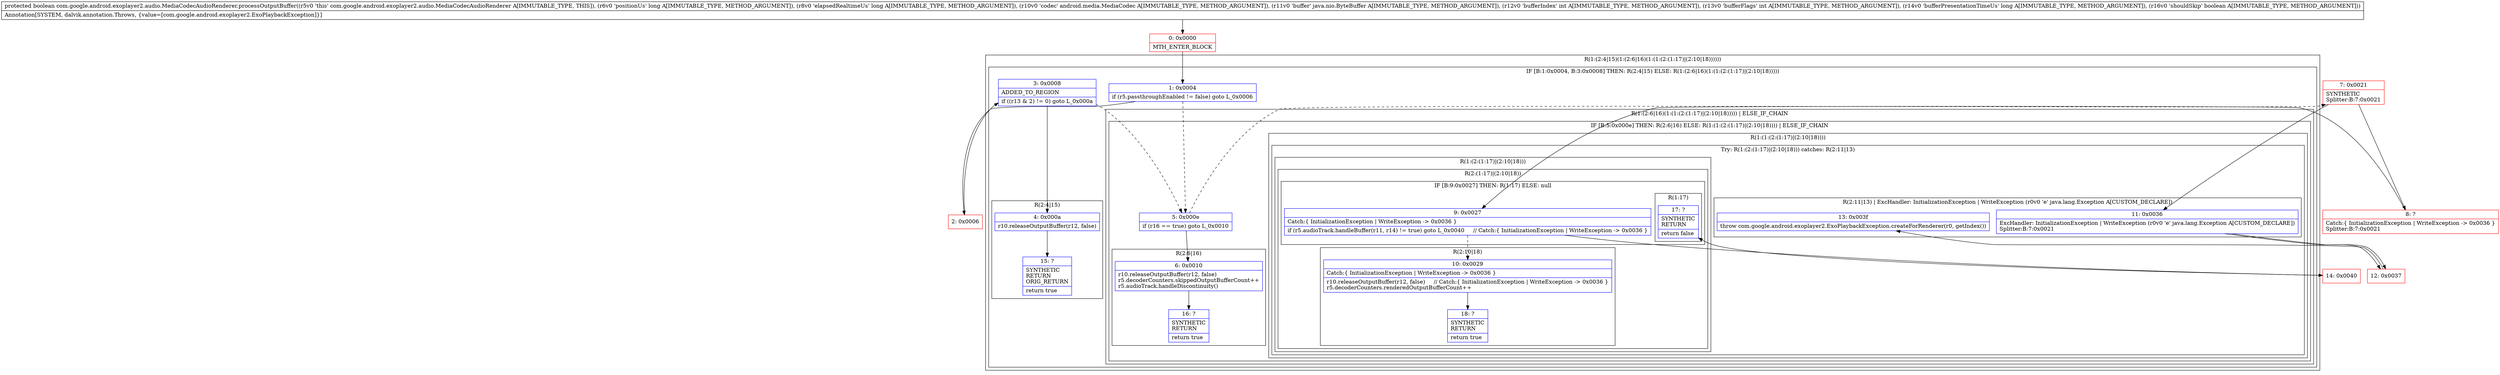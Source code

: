 digraph "CFG forcom.google.android.exoplayer2.audio.MediaCodecAudioRenderer.processOutputBuffer(JJLandroid\/media\/MediaCodec;Ljava\/nio\/ByteBuffer;IIJZ)Z" {
subgraph cluster_Region_1982044142 {
label = "R(1:(2:4|15)(1:(2:6|16)(1:(1:(2:(1:17)|(2:10|18))))))";
node [shape=record,color=blue];
subgraph cluster_IfRegion_959726423 {
label = "IF [B:1:0x0004, B:3:0x0008] THEN: R(2:4|15) ELSE: R(1:(2:6|16)(1:(1:(2:(1:17)|(2:10|18)))))";
node [shape=record,color=blue];
Node_1 [shape=record,label="{1\:\ 0x0004|if (r5.passthroughEnabled != false) goto L_0x0006\l}"];
Node_3 [shape=record,label="{3\:\ 0x0008|ADDED_TO_REGION\l|if ((r13 & 2) != 0) goto L_0x000a\l}"];
subgraph cluster_Region_818824403 {
label = "R(2:4|15)";
node [shape=record,color=blue];
Node_4 [shape=record,label="{4\:\ 0x000a|r10.releaseOutputBuffer(r12, false)\l}"];
Node_15 [shape=record,label="{15\:\ ?|SYNTHETIC\lRETURN\lORIG_RETURN\l|return true\l}"];
}
subgraph cluster_Region_330333020 {
label = "R(1:(2:6|16)(1:(1:(2:(1:17)|(2:10|18))))) | ELSE_IF_CHAIN\l";
node [shape=record,color=blue];
subgraph cluster_IfRegion_2034631203 {
label = "IF [B:5:0x000e] THEN: R(2:6|16) ELSE: R(1:(1:(2:(1:17)|(2:10|18)))) | ELSE_IF_CHAIN\l";
node [shape=record,color=blue];
Node_5 [shape=record,label="{5\:\ 0x000e|if (r16 == true) goto L_0x0010\l}"];
subgraph cluster_Region_1660147879 {
label = "R(2:6|16)";
node [shape=record,color=blue];
Node_6 [shape=record,label="{6\:\ 0x0010|r10.releaseOutputBuffer(r12, false)\lr5.decoderCounters.skippedOutputBufferCount++\lr5.audioTrack.handleDiscontinuity()\l}"];
Node_16 [shape=record,label="{16\:\ ?|SYNTHETIC\lRETURN\l|return true\l}"];
}
subgraph cluster_Region_542765302 {
label = "R(1:(1:(2:(1:17)|(2:10|18))))";
node [shape=record,color=blue];
subgraph cluster_TryCatchRegion_815994170 {
label = "Try: R(1:(2:(1:17)|(2:10|18))) catches: R(2:11|13)";
node [shape=record,color=blue];
subgraph cluster_Region_2042453527 {
label = "R(1:(2:(1:17)|(2:10|18)))";
node [shape=record,color=blue];
subgraph cluster_Region_100108135 {
label = "R(2:(1:17)|(2:10|18))";
node [shape=record,color=blue];
subgraph cluster_IfRegion_1782978927 {
label = "IF [B:9:0x0027] THEN: R(1:17) ELSE: null";
node [shape=record,color=blue];
Node_9 [shape=record,label="{9\:\ 0x0027|Catch:\{ InitializationException \| WriteException \-\> 0x0036 \}\l|if (r5.audioTrack.handleBuffer(r11, r14) != true) goto L_0x0040     \/\/ Catch:\{ InitializationException \| WriteException \-\> 0x0036 \}\l}"];
subgraph cluster_Region_1113906136 {
label = "R(1:17)";
node [shape=record,color=blue];
Node_17 [shape=record,label="{17\:\ ?|SYNTHETIC\lRETURN\l|return false\l}"];
}
}
subgraph cluster_Region_1371175013 {
label = "R(2:10|18)";
node [shape=record,color=blue];
Node_10 [shape=record,label="{10\:\ 0x0029|Catch:\{ InitializationException \| WriteException \-\> 0x0036 \}\l|r10.releaseOutputBuffer(r12, false)     \/\/ Catch:\{ InitializationException \| WriteException \-\> 0x0036 \}\lr5.decoderCounters.renderedOutputBufferCount++\l}"];
Node_18 [shape=record,label="{18\:\ ?|SYNTHETIC\lRETURN\l|return true\l}"];
}
}
}
subgraph cluster_Region_1758400906 {
label = "R(2:11|13) | ExcHandler: InitializationException \| WriteException (r0v0 'e' java.lang.Exception A[CUSTOM_DECLARE])\l";
node [shape=record,color=blue];
Node_11 [shape=record,label="{11\:\ 0x0036|ExcHandler: InitializationException \| WriteException (r0v0 'e' java.lang.Exception A[CUSTOM_DECLARE])\lSplitter:B:7:0x0021\l}"];
Node_13 [shape=record,label="{13\:\ 0x003f|throw com.google.android.exoplayer2.ExoPlaybackException.createForRenderer(r0, getIndex())\l}"];
}
}
}
}
}
}
}
subgraph cluster_Region_1758400906 {
label = "R(2:11|13) | ExcHandler: InitializationException \| WriteException (r0v0 'e' java.lang.Exception A[CUSTOM_DECLARE])\l";
node [shape=record,color=blue];
Node_11 [shape=record,label="{11\:\ 0x0036|ExcHandler: InitializationException \| WriteException (r0v0 'e' java.lang.Exception A[CUSTOM_DECLARE])\lSplitter:B:7:0x0021\l}"];
Node_13 [shape=record,label="{13\:\ 0x003f|throw com.google.android.exoplayer2.ExoPlaybackException.createForRenderer(r0, getIndex())\l}"];
}
Node_0 [shape=record,color=red,label="{0\:\ 0x0000|MTH_ENTER_BLOCK\l}"];
Node_2 [shape=record,color=red,label="{2\:\ 0x0006}"];
Node_7 [shape=record,color=red,label="{7\:\ 0x0021|SYNTHETIC\lSplitter:B:7:0x0021\l}"];
Node_8 [shape=record,color=red,label="{8\:\ ?|Catch:\{ InitializationException \| WriteException \-\> 0x0036 \}\lSplitter:B:7:0x0021\l}"];
Node_12 [shape=record,color=red,label="{12\:\ 0x0037}"];
Node_14 [shape=record,color=red,label="{14\:\ 0x0040}"];
MethodNode[shape=record,label="{protected boolean com.google.android.exoplayer2.audio.MediaCodecAudioRenderer.processOutputBuffer((r5v0 'this' com.google.android.exoplayer2.audio.MediaCodecAudioRenderer A[IMMUTABLE_TYPE, THIS]), (r6v0 'positionUs' long A[IMMUTABLE_TYPE, METHOD_ARGUMENT]), (r8v0 'elapsedRealtimeUs' long A[IMMUTABLE_TYPE, METHOD_ARGUMENT]), (r10v0 'codec' android.media.MediaCodec A[IMMUTABLE_TYPE, METHOD_ARGUMENT]), (r11v0 'buffer' java.nio.ByteBuffer A[IMMUTABLE_TYPE, METHOD_ARGUMENT]), (r12v0 'bufferIndex' int A[IMMUTABLE_TYPE, METHOD_ARGUMENT]), (r13v0 'bufferFlags' int A[IMMUTABLE_TYPE, METHOD_ARGUMENT]), (r14v0 'bufferPresentationTimeUs' long A[IMMUTABLE_TYPE, METHOD_ARGUMENT]), (r16v0 'shouldSkip' boolean A[IMMUTABLE_TYPE, METHOD_ARGUMENT]))  | Annotation[SYSTEM, dalvik.annotation.Throws, \{value=[com.google.android.exoplayer2.ExoPlaybackException]\}]\l}"];
MethodNode -> Node_0;
Node_1 -> Node_2;
Node_1 -> Node_5[style=dashed];
Node_3 -> Node_4;
Node_3 -> Node_5[style=dashed];
Node_4 -> Node_15;
Node_5 -> Node_6;
Node_5 -> Node_7[style=dashed];
Node_6 -> Node_16;
Node_9 -> Node_10[style=dashed];
Node_9 -> Node_14;
Node_10 -> Node_18;
Node_11 -> Node_12;
Node_11 -> Node_12;
Node_0 -> Node_1;
Node_2 -> Node_3;
Node_7 -> Node_8;
Node_7 -> Node_11;
Node_8 -> Node_9;
Node_12 -> Node_13;
Node_14 -> Node_17;
}


